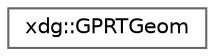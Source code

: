 digraph "Graphical Class Hierarchy"
{
 // LATEX_PDF_SIZE
  bgcolor="transparent";
  edge [fontname=Helvetica,fontsize=10,labelfontname=Helvetica,labelfontsize=10];
  node [fontname=Helvetica,fontsize=10,shape=box,height=0.2,width=0.4];
  rankdir="LR";
  Node0 [id="Node000000",label="xdg::GPRTGeom",height=0.2,width=0.4,color="grey40", fillcolor="white", style="filled",URL="$structxdg_1_1GPRTGeom.html",tooltip=" "];
}
